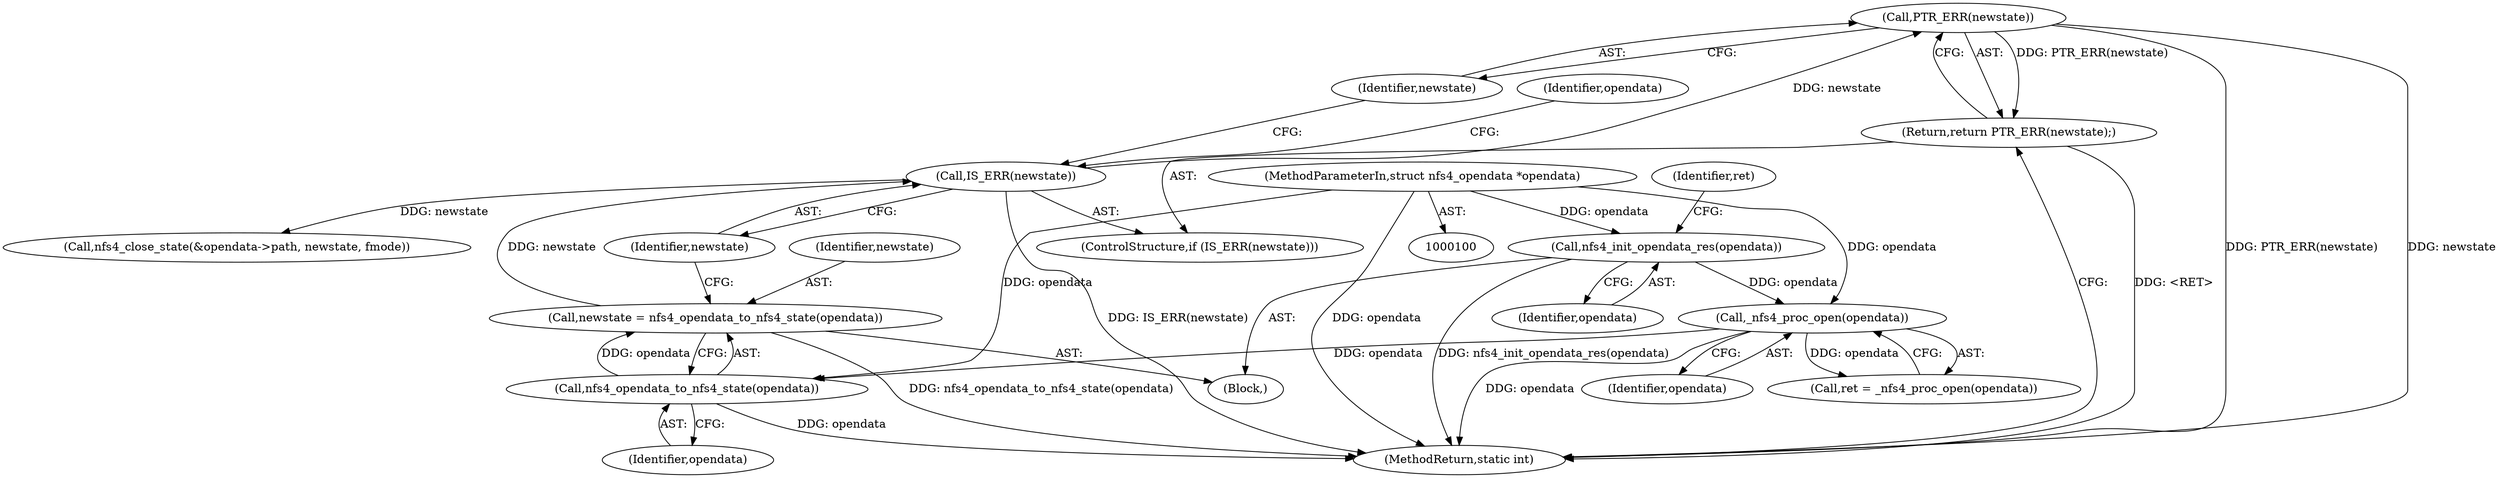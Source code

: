 digraph "0_linux_dc0b027dfadfcb8a5504f7d8052754bf8d501ab9_13@pointer" {
"1000161" [label="(Call,PTR_ERR(newstate))"];
"1000158" [label="(Call,IS_ERR(newstate))"];
"1000153" [label="(Call,newstate = nfs4_opendata_to_nfs4_state(opendata))"];
"1000155" [label="(Call,nfs4_opendata_to_nfs4_state(opendata))"];
"1000145" [label="(Call,_nfs4_proc_open(opendata))"];
"1000141" [label="(Call,nfs4_init_opendata_res(opendata))"];
"1000101" [label="(MethodParameterIn,struct nfs4_opendata *opendata)"];
"1000160" [label="(Return,return PTR_ERR(newstate);)"];
"1000145" [label="(Call,_nfs4_proc_open(opendata))"];
"1000159" [label="(Identifier,newstate)"];
"1000104" [label="(Block,)"];
"1000141" [label="(Call,nfs4_init_opendata_res(opendata))"];
"1000143" [label="(Call,ret = _nfs4_proc_open(opendata))"];
"1000155" [label="(Call,nfs4_opendata_to_nfs4_state(opendata))"];
"1000153" [label="(Call,newstate = nfs4_opendata_to_nfs4_state(opendata))"];
"1000156" [label="(Identifier,opendata)"];
"1000101" [label="(MethodParameterIn,struct nfs4_opendata *opendata)"];
"1000163" [label="(Call,nfs4_close_state(&opendata->path, newstate, fmode))"];
"1000162" [label="(Identifier,newstate)"];
"1000160" [label="(Return,return PTR_ERR(newstate);)"];
"1000176" [label="(MethodReturn,static int)"];
"1000166" [label="(Identifier,opendata)"];
"1000158" [label="(Call,IS_ERR(newstate))"];
"1000154" [label="(Identifier,newstate)"];
"1000157" [label="(ControlStructure,if (IS_ERR(newstate)))"];
"1000144" [label="(Identifier,ret)"];
"1000146" [label="(Identifier,opendata)"];
"1000142" [label="(Identifier,opendata)"];
"1000161" [label="(Call,PTR_ERR(newstate))"];
"1000161" -> "1000160"  [label="AST: "];
"1000161" -> "1000162"  [label="CFG: "];
"1000162" -> "1000161"  [label="AST: "];
"1000160" -> "1000161"  [label="CFG: "];
"1000161" -> "1000176"  [label="DDG: PTR_ERR(newstate)"];
"1000161" -> "1000176"  [label="DDG: newstate"];
"1000161" -> "1000160"  [label="DDG: PTR_ERR(newstate)"];
"1000158" -> "1000161"  [label="DDG: newstate"];
"1000158" -> "1000157"  [label="AST: "];
"1000158" -> "1000159"  [label="CFG: "];
"1000159" -> "1000158"  [label="AST: "];
"1000162" -> "1000158"  [label="CFG: "];
"1000166" -> "1000158"  [label="CFG: "];
"1000158" -> "1000176"  [label="DDG: IS_ERR(newstate)"];
"1000153" -> "1000158"  [label="DDG: newstate"];
"1000158" -> "1000163"  [label="DDG: newstate"];
"1000153" -> "1000104"  [label="AST: "];
"1000153" -> "1000155"  [label="CFG: "];
"1000154" -> "1000153"  [label="AST: "];
"1000155" -> "1000153"  [label="AST: "];
"1000159" -> "1000153"  [label="CFG: "];
"1000153" -> "1000176"  [label="DDG: nfs4_opendata_to_nfs4_state(opendata)"];
"1000155" -> "1000153"  [label="DDG: opendata"];
"1000155" -> "1000156"  [label="CFG: "];
"1000156" -> "1000155"  [label="AST: "];
"1000155" -> "1000176"  [label="DDG: opendata"];
"1000145" -> "1000155"  [label="DDG: opendata"];
"1000101" -> "1000155"  [label="DDG: opendata"];
"1000145" -> "1000143"  [label="AST: "];
"1000145" -> "1000146"  [label="CFG: "];
"1000146" -> "1000145"  [label="AST: "];
"1000143" -> "1000145"  [label="CFG: "];
"1000145" -> "1000176"  [label="DDG: opendata"];
"1000145" -> "1000143"  [label="DDG: opendata"];
"1000141" -> "1000145"  [label="DDG: opendata"];
"1000101" -> "1000145"  [label="DDG: opendata"];
"1000141" -> "1000104"  [label="AST: "];
"1000141" -> "1000142"  [label="CFG: "];
"1000142" -> "1000141"  [label="AST: "];
"1000144" -> "1000141"  [label="CFG: "];
"1000141" -> "1000176"  [label="DDG: nfs4_init_opendata_res(opendata)"];
"1000101" -> "1000141"  [label="DDG: opendata"];
"1000101" -> "1000100"  [label="AST: "];
"1000101" -> "1000176"  [label="DDG: opendata"];
"1000160" -> "1000157"  [label="AST: "];
"1000176" -> "1000160"  [label="CFG: "];
"1000160" -> "1000176"  [label="DDG: <RET>"];
}
